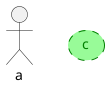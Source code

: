 @startuml
actor a
usecase c #palegreen;line:green;line.dashed;text:green
newpage
actor b #pink;line:red;line.bold;text:red
usecase d #aliceblue;line:blue;line.dotted;text:blue
@enduml